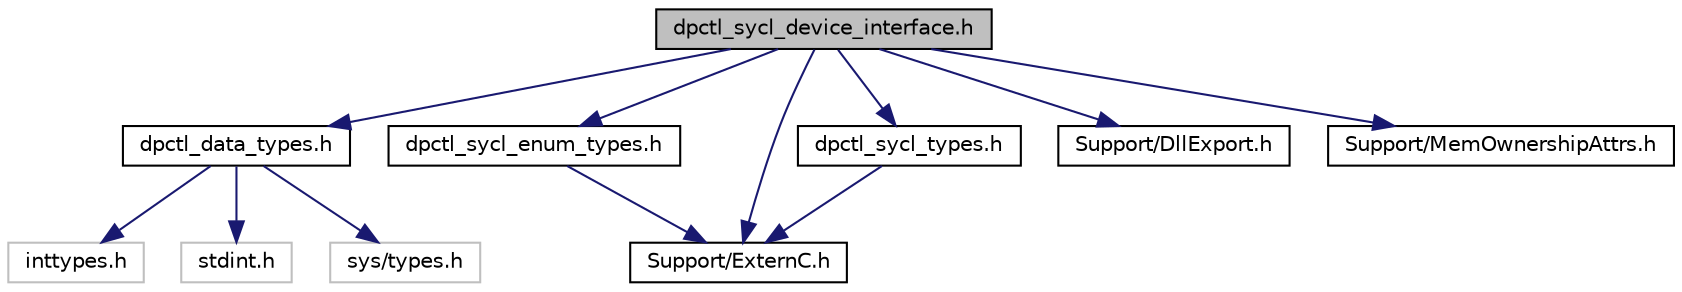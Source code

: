 digraph "dpctl_sycl_device_interface.h"
{
 // LATEX_PDF_SIZE
  edge [fontname="Helvetica",fontsize="10",labelfontname="Helvetica",labelfontsize="10"];
  node [fontname="Helvetica",fontsize="10",shape=record];
  Node1 [label="dpctl_sycl_device_interface.h",height=0.2,width=0.4,color="black", fillcolor="grey75", style="filled", fontcolor="black",tooltip=" "];
  Node1 -> Node2 [color="midnightblue",fontsize="10",style="solid",fontname="Helvetica"];
  Node2 [label="dpctl_data_types.h",height=0.2,width=0.4,color="black", fillcolor="white", style="filled",URL="$dd/d1c/dpctl__data__types_8h.html",tooltip=" "];
  Node2 -> Node3 [color="midnightblue",fontsize="10",style="solid",fontname="Helvetica"];
  Node3 [label="inttypes.h",height=0.2,width=0.4,color="grey75", fillcolor="white", style="filled",tooltip=" "];
  Node2 -> Node4 [color="midnightblue",fontsize="10",style="solid",fontname="Helvetica"];
  Node4 [label="stdint.h",height=0.2,width=0.4,color="grey75", fillcolor="white", style="filled",tooltip=" "];
  Node2 -> Node5 [color="midnightblue",fontsize="10",style="solid",fontname="Helvetica"];
  Node5 [label="sys/types.h",height=0.2,width=0.4,color="grey75", fillcolor="white", style="filled",tooltip=" "];
  Node1 -> Node6 [color="midnightblue",fontsize="10",style="solid",fontname="Helvetica"];
  Node6 [label="dpctl_sycl_enum_types.h",height=0.2,width=0.4,color="black", fillcolor="white", style="filled",URL="$d3/d94/dpctl__sycl__enum__types_8h.html",tooltip=" "];
  Node6 -> Node7 [color="midnightblue",fontsize="10",style="solid",fontname="Helvetica"];
  Node7 [label="Support/ExternC.h",height=0.2,width=0.4,color="black", fillcolor="white", style="filled",URL="$d2/d0a/ExternC_8h.html",tooltip=" "];
  Node1 -> Node8 [color="midnightblue",fontsize="10",style="solid",fontname="Helvetica"];
  Node8 [label="dpctl_sycl_types.h",height=0.2,width=0.4,color="black", fillcolor="white", style="filled",URL="$df/d57/dpctl__sycl__types_8h.html",tooltip=" "];
  Node8 -> Node7 [color="midnightblue",fontsize="10",style="solid",fontname="Helvetica"];
  Node1 -> Node9 [color="midnightblue",fontsize="10",style="solid",fontname="Helvetica"];
  Node9 [label="Support/DllExport.h",height=0.2,width=0.4,color="black", fillcolor="white", style="filled",URL="$d6/d26/DllExport_8h.html",tooltip=" "];
  Node1 -> Node7 [color="midnightblue",fontsize="10",style="solid",fontname="Helvetica"];
  Node1 -> Node10 [color="midnightblue",fontsize="10",style="solid",fontname="Helvetica"];
  Node10 [label="Support/MemOwnershipAttrs.h",height=0.2,width=0.4,color="black", fillcolor="white", style="filled",URL="$d4/d8c/MemOwnershipAttrs_8h.html",tooltip=" "];
}
